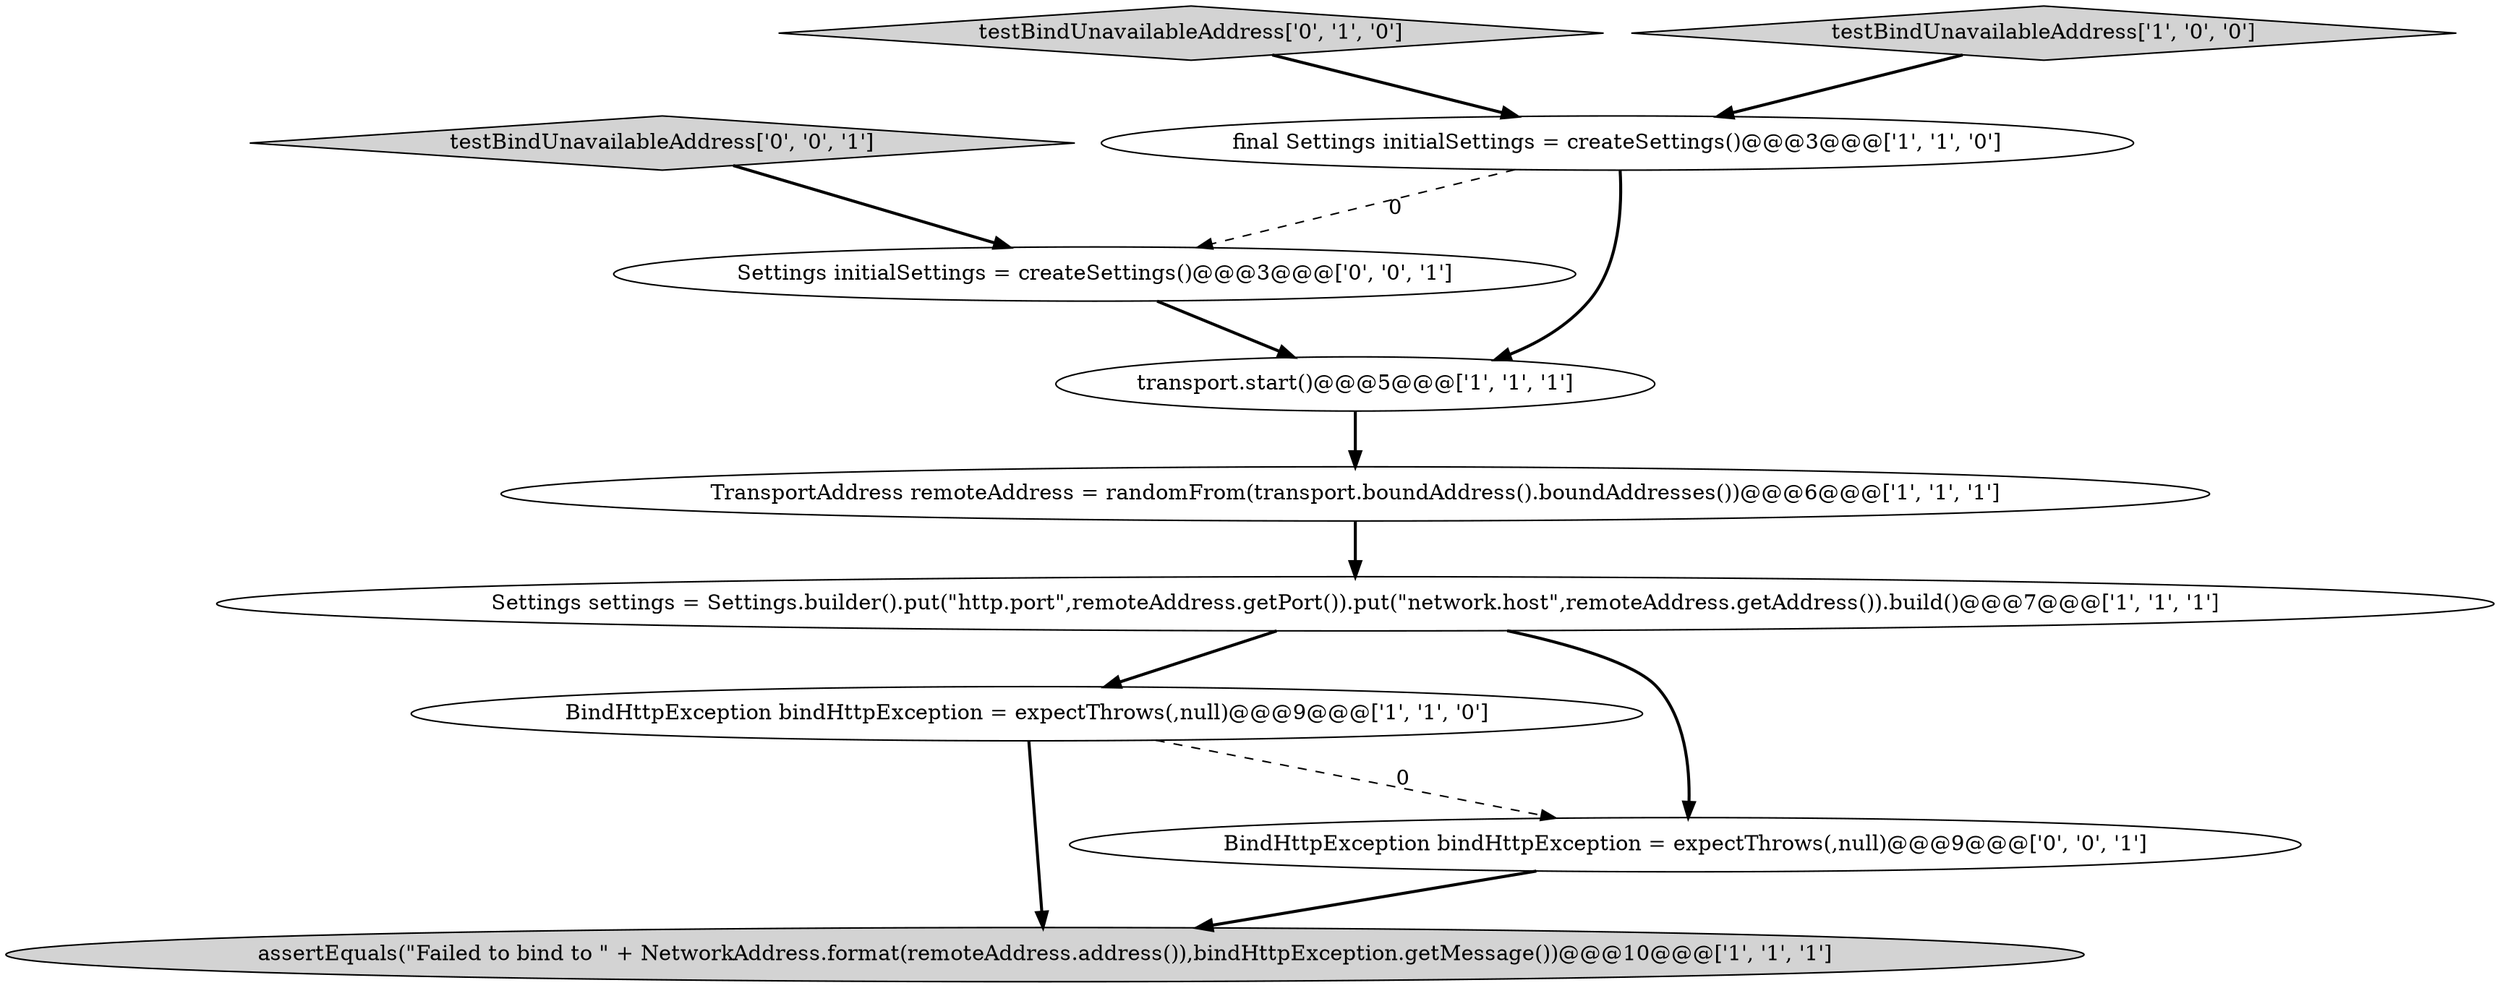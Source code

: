 digraph {
2 [style = filled, label = "final Settings initialSettings = createSettings()@@@3@@@['1', '1', '0']", fillcolor = white, shape = ellipse image = "AAA0AAABBB1BBB"];
7 [style = filled, label = "testBindUnavailableAddress['0', '1', '0']", fillcolor = lightgray, shape = diamond image = "AAA0AAABBB2BBB"];
9 [style = filled, label = "Settings initialSettings = createSettings()@@@3@@@['0', '0', '1']", fillcolor = white, shape = ellipse image = "AAA0AAABBB3BBB"];
1 [style = filled, label = "assertEquals(\"Failed to bind to \" + NetworkAddress.format(remoteAddress.address()),bindHttpException.getMessage())@@@10@@@['1', '1', '1']", fillcolor = lightgray, shape = ellipse image = "AAA0AAABBB1BBB"];
3 [style = filled, label = "testBindUnavailableAddress['1', '0', '0']", fillcolor = lightgray, shape = diamond image = "AAA0AAABBB1BBB"];
5 [style = filled, label = "BindHttpException bindHttpException = expectThrows(,null)@@@9@@@['1', '1', '0']", fillcolor = white, shape = ellipse image = "AAA0AAABBB1BBB"];
8 [style = filled, label = "testBindUnavailableAddress['0', '0', '1']", fillcolor = lightgray, shape = diamond image = "AAA0AAABBB3BBB"];
0 [style = filled, label = "TransportAddress remoteAddress = randomFrom(transport.boundAddress().boundAddresses())@@@6@@@['1', '1', '1']", fillcolor = white, shape = ellipse image = "AAA0AAABBB1BBB"];
10 [style = filled, label = "BindHttpException bindHttpException = expectThrows(,null)@@@9@@@['0', '0', '1']", fillcolor = white, shape = ellipse image = "AAA0AAABBB3BBB"];
4 [style = filled, label = "Settings settings = Settings.builder().put(\"http.port\",remoteAddress.getPort()).put(\"network.host\",remoteAddress.getAddress()).build()@@@7@@@['1', '1', '1']", fillcolor = white, shape = ellipse image = "AAA0AAABBB1BBB"];
6 [style = filled, label = "transport.start()@@@5@@@['1', '1', '1']", fillcolor = white, shape = ellipse image = "AAA0AAABBB1BBB"];
2->6 [style = bold, label=""];
6->0 [style = bold, label=""];
4->5 [style = bold, label=""];
4->10 [style = bold, label=""];
10->1 [style = bold, label=""];
2->9 [style = dashed, label="0"];
5->10 [style = dashed, label="0"];
0->4 [style = bold, label=""];
8->9 [style = bold, label=""];
7->2 [style = bold, label=""];
3->2 [style = bold, label=""];
9->6 [style = bold, label=""];
5->1 [style = bold, label=""];
}
